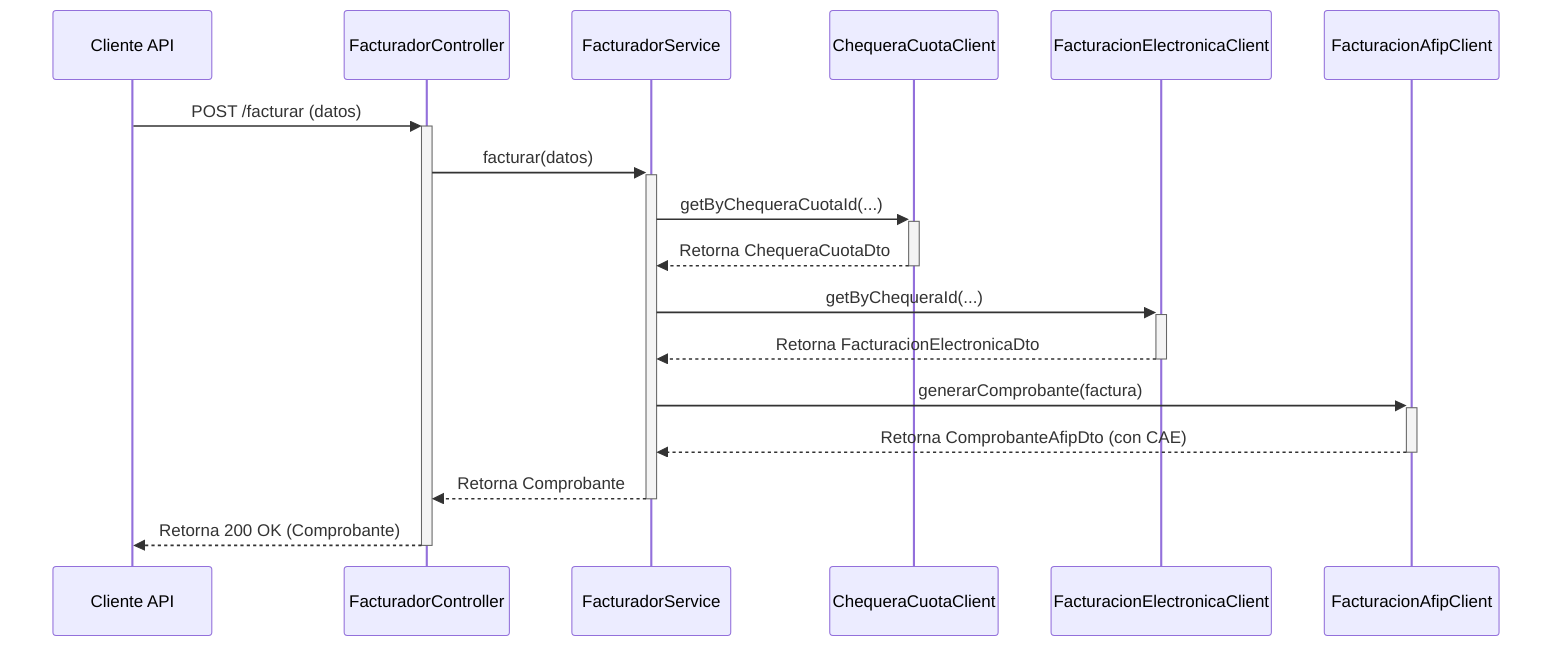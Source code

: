 sequenceDiagram
    participant C as Cliente API
    participant FC as FacturadorController
    participant FS as FacturadorService
    participant CCC as ChequeraCuotaClient
    participant FEC as FacturacionElectronicaClient
    participant FAC as FacturacionAfipClient

    C->>+FC: POST /facturar (datos)
    FC->>+FS: facturar(datos)
    FS->>+CCC: getByChequeraCuotaId(...)
    CCC-->>-FS: Retorna ChequeraCuotaDto
    FS->>+FEC: getByChequeraId(...)
    FEC-->>-FS: Retorna FacturacionElectronicaDto
    FS->>+FAC: generarComprobante(factura)
    FAC-->>-FS: Retorna ComprobanteAfipDto (con CAE)
    FS-->>-FC: Retorna Comprobante
    FC-->>-C: Retorna 200 OK (Comprobante)